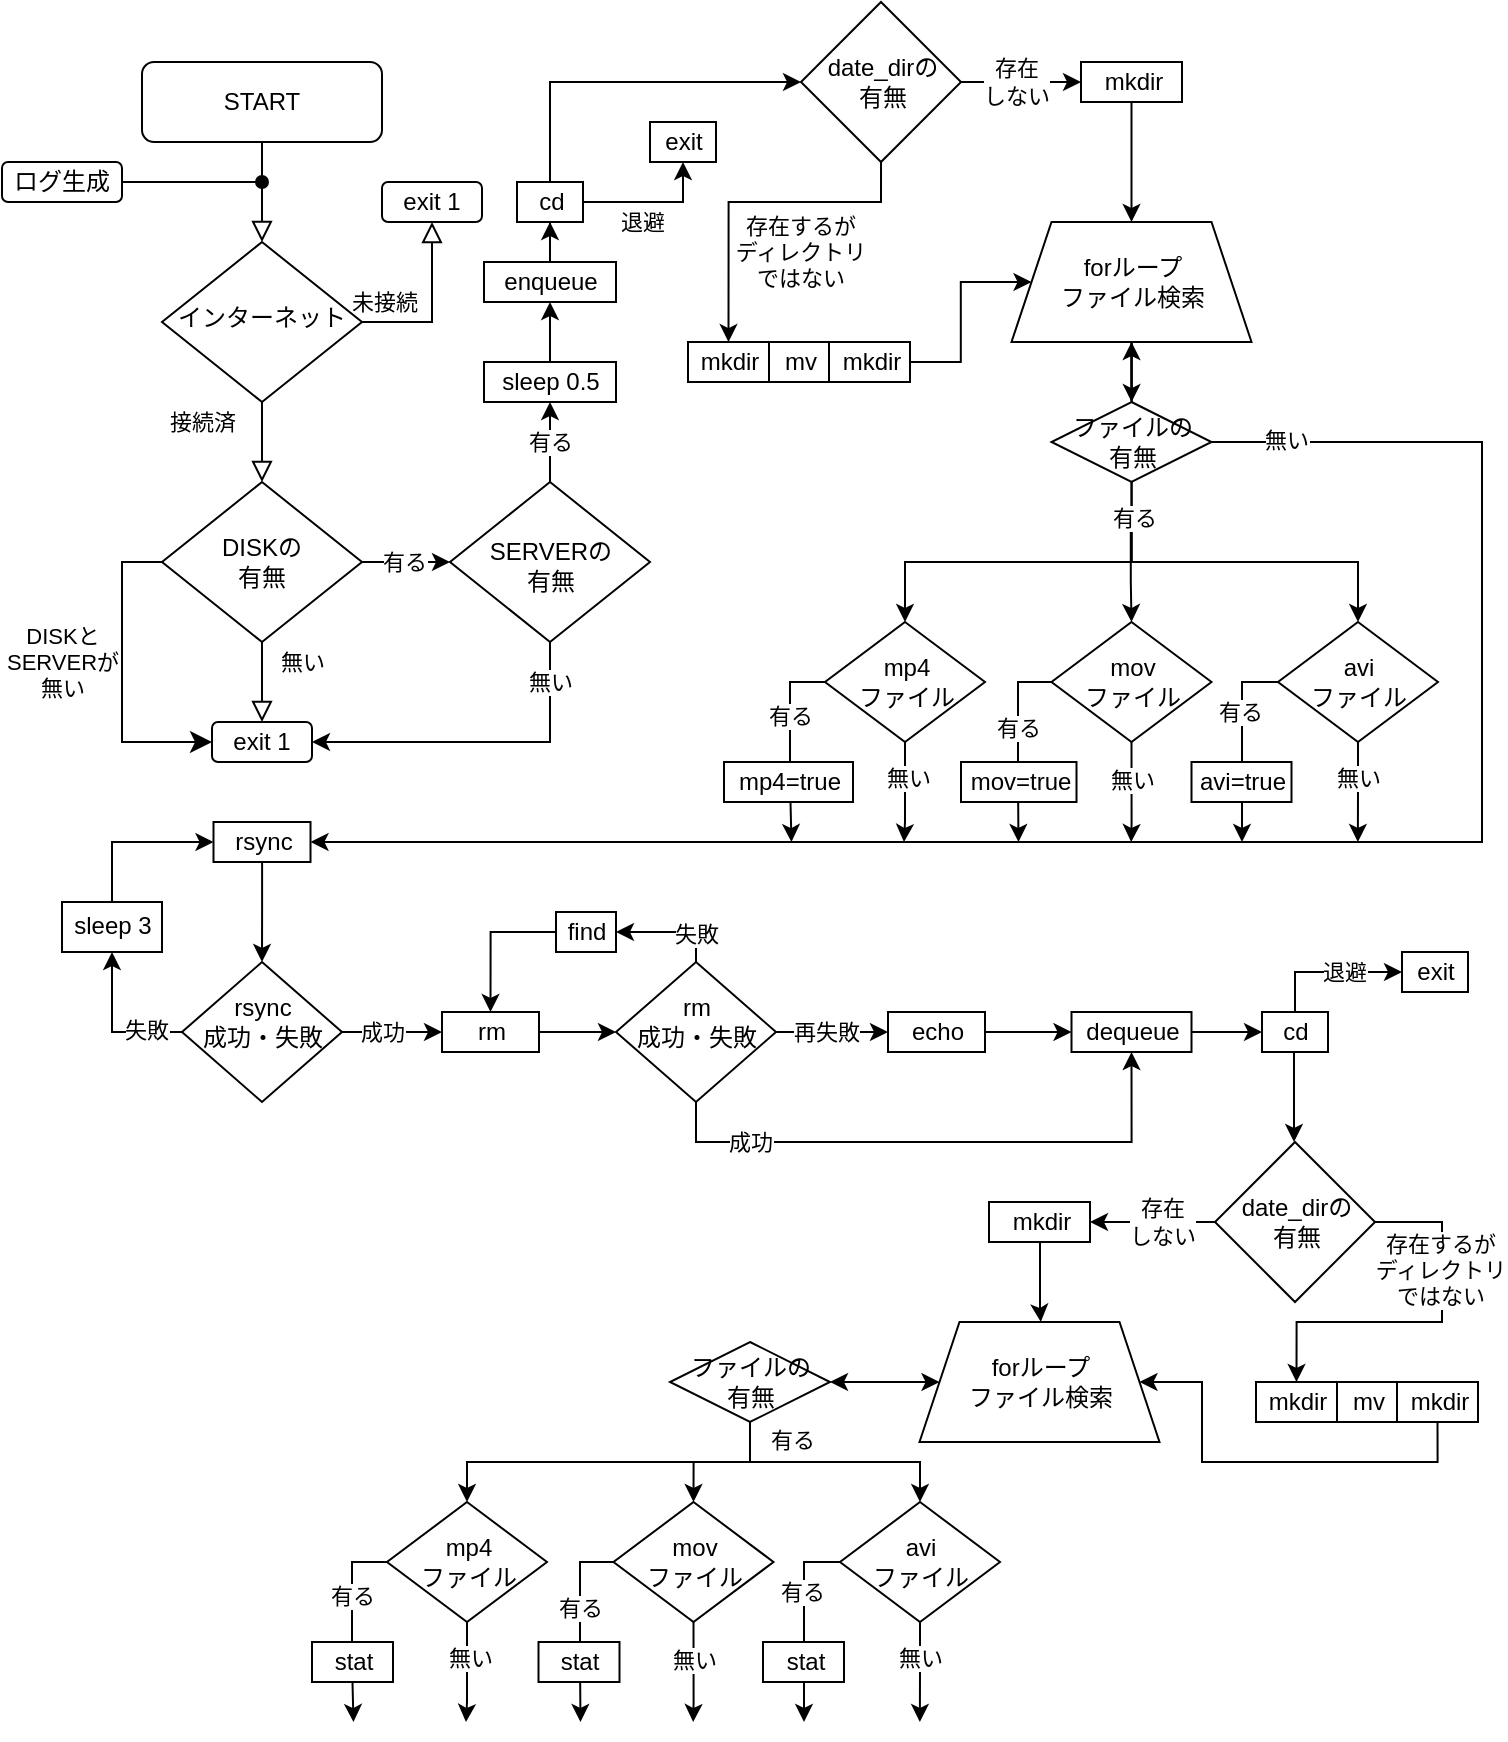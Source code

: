 <mxfile version="24.7.8">
  <diagram id="C5RBs43oDa-KdzZeNtuy" name="Page-1">
    <mxGraphModel dx="2267" dy="2491" grid="1" gridSize="10" guides="1" tooltips="1" connect="1" arrows="1" fold="1" page="1" pageScale="1" pageWidth="827" pageHeight="1169" math="0" shadow="0">
      <root>
        <mxCell id="WIyWlLk6GJQsqaUBKTNV-0" />
        <mxCell id="WIyWlLk6GJQsqaUBKTNV-1" parent="WIyWlLk6GJQsqaUBKTNV-0" />
        <mxCell id="WIyWlLk6GJQsqaUBKTNV-2" value="" style="rounded=0;html=1;jettySize=auto;orthogonalLoop=1;fontSize=11;endArrow=block;endFill=0;endSize=8;strokeWidth=1;shadow=0;labelBackgroundColor=none;edgeStyle=orthogonalEdgeStyle;" parent="WIyWlLk6GJQsqaUBKTNV-1" source="WIyWlLk6GJQsqaUBKTNV-3" target="WIyWlLk6GJQsqaUBKTNV-6" edge="1">
          <mxGeometry relative="1" as="geometry" />
        </mxCell>
        <mxCell id="WIyWlLk6GJQsqaUBKTNV-3" value="START" style="rounded=1;whiteSpace=wrap;html=1;fontSize=12;glass=0;strokeWidth=1;shadow=0;" parent="WIyWlLk6GJQsqaUBKTNV-1" vertex="1">
          <mxGeometry x="110" y="70" width="120" height="40" as="geometry" />
        </mxCell>
        <mxCell id="WIyWlLk6GJQsqaUBKTNV-4" value="接続済" style="rounded=0;html=1;jettySize=auto;orthogonalLoop=1;fontSize=11;endArrow=block;endFill=0;endSize=8;strokeWidth=1;shadow=0;labelBackgroundColor=none;edgeStyle=orthogonalEdgeStyle;" parent="WIyWlLk6GJQsqaUBKTNV-1" source="WIyWlLk6GJQsqaUBKTNV-6" target="WIyWlLk6GJQsqaUBKTNV-10" edge="1">
          <mxGeometry x="-0.5" y="-30" relative="1" as="geometry">
            <mxPoint as="offset" />
          </mxGeometry>
        </mxCell>
        <mxCell id="WIyWlLk6GJQsqaUBKTNV-5" value="未接続" style="edgeStyle=orthogonalEdgeStyle;rounded=0;html=1;jettySize=auto;orthogonalLoop=1;fontSize=11;endArrow=block;endFill=0;endSize=8;strokeWidth=1;shadow=0;labelBackgroundColor=none;exitX=1;exitY=0.5;exitDx=0;exitDy=0;entryX=0.5;entryY=1;entryDx=0;entryDy=0;" parent="WIyWlLk6GJQsqaUBKTNV-1" edge="1">
          <mxGeometry x="-0.755" y="10" relative="1" as="geometry">
            <mxPoint as="offset" />
            <mxPoint x="220" y="200.0" as="sourcePoint" />
            <mxPoint x="255" y="150" as="targetPoint" />
            <Array as="points">
              <mxPoint x="255" y="200" />
            </Array>
          </mxGeometry>
        </mxCell>
        <mxCell id="WIyWlLk6GJQsqaUBKTNV-6" value="インターネット" style="rhombus;whiteSpace=wrap;html=1;shadow=0;fontFamily=Helvetica;fontSize=12;align=center;strokeWidth=1;spacing=6;spacingTop=-4;" parent="WIyWlLk6GJQsqaUBKTNV-1" vertex="1">
          <mxGeometry x="120" y="160" width="100" height="80" as="geometry" />
        </mxCell>
        <mxCell id="WIyWlLk6GJQsqaUBKTNV-7" value="exit 1" style="rounded=1;whiteSpace=wrap;html=1;fontSize=12;glass=0;strokeWidth=1;shadow=0;" parent="WIyWlLk6GJQsqaUBKTNV-1" vertex="1">
          <mxGeometry x="230" y="130" width="50" height="20" as="geometry" />
        </mxCell>
        <mxCell id="WIyWlLk6GJQsqaUBKTNV-8" value="無い" style="rounded=0;html=1;jettySize=auto;orthogonalLoop=1;fontSize=11;endArrow=block;endFill=0;endSize=8;strokeWidth=1;shadow=0;labelBackgroundColor=none;edgeStyle=orthogonalEdgeStyle;" parent="WIyWlLk6GJQsqaUBKTNV-1" source="WIyWlLk6GJQsqaUBKTNV-10" target="WIyWlLk6GJQsqaUBKTNV-11" edge="1">
          <mxGeometry x="-0.5" y="20" relative="1" as="geometry">
            <mxPoint as="offset" />
          </mxGeometry>
        </mxCell>
        <mxCell id="yHdLgCbYJAdLB_9oFA_i-16" value="" style="edgeStyle=orthogonalEdgeStyle;rounded=0;orthogonalLoop=1;jettySize=auto;html=1;" edge="1" parent="WIyWlLk6GJQsqaUBKTNV-1" source="WIyWlLk6GJQsqaUBKTNV-10" target="yHdLgCbYJAdLB_9oFA_i-15">
          <mxGeometry relative="1" as="geometry" />
        </mxCell>
        <mxCell id="yHdLgCbYJAdLB_9oFA_i-30" value="有る" style="edgeLabel;html=1;align=center;verticalAlign=middle;resizable=0;points=[];" vertex="1" connectable="0" parent="yHdLgCbYJAdLB_9oFA_i-16">
          <mxGeometry x="-0.48" relative="1" as="geometry">
            <mxPoint x="9" as="offset" />
          </mxGeometry>
        </mxCell>
        <mxCell id="WIyWlLk6GJQsqaUBKTNV-10" value="DISKの&lt;div&gt;有無&lt;/div&gt;" style="rhombus;whiteSpace=wrap;html=1;shadow=0;fontFamily=Helvetica;fontSize=12;align=center;strokeWidth=1;spacing=6;spacingTop=0;" parent="WIyWlLk6GJQsqaUBKTNV-1" vertex="1">
          <mxGeometry x="120" y="280" width="100" height="80" as="geometry" />
        </mxCell>
        <mxCell id="WIyWlLk6GJQsqaUBKTNV-11" value="exit 1" style="rounded=1;whiteSpace=wrap;html=1;fontSize=12;glass=0;strokeWidth=1;shadow=0;" parent="WIyWlLk6GJQsqaUBKTNV-1" vertex="1">
          <mxGeometry x="145" y="400" width="50" height="20" as="geometry" />
        </mxCell>
        <mxCell id="yHdLgCbYJAdLB_9oFA_i-1" value="" style="edgeStyle=elbowEdgeStyle;elbow=vertical;endArrow=classic;html=1;curved=0;rounded=0;endSize=8;startSize=8;hachureGap=4;fontFamily=Architects Daughter;fontSource=https%3A%2F%2Ffonts.googleapis.com%2Fcss%3Ffamily%3DArchitects%2BDaughter;exitX=0;exitY=0.5;exitDx=0;exitDy=0;entryX=0;entryY=0.5;entryDx=0;entryDy=0;" edge="1" parent="WIyWlLk6GJQsqaUBKTNV-1" source="WIyWlLk6GJQsqaUBKTNV-10" target="WIyWlLk6GJQsqaUBKTNV-11">
          <mxGeometry width="50" height="50" relative="1" as="geometry">
            <mxPoint x="160" y="610" as="sourcePoint" />
            <mxPoint x="210" y="560" as="targetPoint" />
            <Array as="points">
              <mxPoint x="100" y="380" />
            </Array>
          </mxGeometry>
        </mxCell>
        <mxCell id="yHdLgCbYJAdLB_9oFA_i-3" value="DISKと&lt;div&gt;SERVERが&lt;/div&gt;&lt;div&gt;無い&lt;/div&gt;" style="edgeLabel;html=1;align=center;verticalAlign=middle;resizable=0;points=[];" vertex="1" connectable="0" parent="yHdLgCbYJAdLB_9oFA_i-1">
          <mxGeometry x="-0.664" y="1" relative="1" as="geometry">
            <mxPoint x="-31" y="44" as="offset" />
          </mxGeometry>
        </mxCell>
        <mxCell id="yHdLgCbYJAdLB_9oFA_i-12" value="" style="edgeStyle=orthogonalEdgeStyle;rounded=0;orthogonalLoop=1;jettySize=auto;html=1;endArrow=oval;endFill=1;" edge="1" parent="WIyWlLk6GJQsqaUBKTNV-1">
          <mxGeometry relative="1" as="geometry">
            <mxPoint x="100" y="130" as="sourcePoint" />
            <mxPoint x="170" y="130" as="targetPoint" />
          </mxGeometry>
        </mxCell>
        <mxCell id="yHdLgCbYJAdLB_9oFA_i-13" value="ログ生成" style="rounded=1;whiteSpace=wrap;html=1;fontSize=12;glass=0;strokeWidth=1;shadow=0;" vertex="1" parent="WIyWlLk6GJQsqaUBKTNV-1">
          <mxGeometry x="40" y="120" width="60" height="20" as="geometry" />
        </mxCell>
        <mxCell id="yHdLgCbYJAdLB_9oFA_i-20" value="" style="edgeStyle=orthogonalEdgeStyle;rounded=0;orthogonalLoop=1;jettySize=auto;html=1;" edge="1" parent="WIyWlLk6GJQsqaUBKTNV-1" source="yHdLgCbYJAdLB_9oFA_i-15" target="yHdLgCbYJAdLB_9oFA_i-19">
          <mxGeometry relative="1" as="geometry" />
        </mxCell>
        <mxCell id="yHdLgCbYJAdLB_9oFA_i-21" value="有る" style="edgeLabel;html=1;align=center;verticalAlign=middle;resizable=0;points=[];" vertex="1" connectable="0" parent="yHdLgCbYJAdLB_9oFA_i-20">
          <mxGeometry x="-0.221" relative="1" as="geometry">
            <mxPoint y="-5" as="offset" />
          </mxGeometry>
        </mxCell>
        <mxCell id="yHdLgCbYJAdLB_9oFA_i-23" value="無い" style="edgeStyle=orthogonalEdgeStyle;rounded=0;orthogonalLoop=1;jettySize=auto;html=1;entryX=1;entryY=0.5;entryDx=0;entryDy=0;" edge="1" parent="WIyWlLk6GJQsqaUBKTNV-1" source="yHdLgCbYJAdLB_9oFA_i-15" target="WIyWlLk6GJQsqaUBKTNV-11">
          <mxGeometry x="-0.763" relative="1" as="geometry">
            <Array as="points">
              <mxPoint x="314" y="410" />
            </Array>
            <mxPoint as="offset" />
          </mxGeometry>
        </mxCell>
        <mxCell id="yHdLgCbYJAdLB_9oFA_i-15" value="SERVERの&lt;div&gt;有無&lt;/div&gt;" style="rhombus;whiteSpace=wrap;html=1;shadow=0;fontFamily=Helvetica;fontSize=12;align=center;strokeWidth=1;spacing=6;spacingTop=3;verticalAlign=middle;horizontal=1;spacingLeft=1;" vertex="1" parent="WIyWlLk6GJQsqaUBKTNV-1">
          <mxGeometry x="264" y="280" width="100" height="80" as="geometry" />
        </mxCell>
        <mxCell id="yHdLgCbYJAdLB_9oFA_i-27" value="" style="edgeStyle=orthogonalEdgeStyle;rounded=0;orthogonalLoop=1;jettySize=auto;html=1;" edge="1" parent="WIyWlLk6GJQsqaUBKTNV-1" source="yHdLgCbYJAdLB_9oFA_i-19" target="yHdLgCbYJAdLB_9oFA_i-26">
          <mxGeometry relative="1" as="geometry" />
        </mxCell>
        <mxCell id="yHdLgCbYJAdLB_9oFA_i-19" value="sleep 0.5" style="whiteSpace=wrap;html=1;shadow=0;strokeWidth=1;spacing=6;spacingTop=-1;spacingLeft=1;verticalAlign=middle;" vertex="1" parent="WIyWlLk6GJQsqaUBKTNV-1">
          <mxGeometry x="281" y="220" width="66" height="20" as="geometry" />
        </mxCell>
        <mxCell id="yHdLgCbYJAdLB_9oFA_i-29" value="" style="edgeStyle=orthogonalEdgeStyle;rounded=0;orthogonalLoop=1;jettySize=auto;html=1;" edge="1" parent="WIyWlLk6GJQsqaUBKTNV-1" source="yHdLgCbYJAdLB_9oFA_i-26" target="yHdLgCbYJAdLB_9oFA_i-28">
          <mxGeometry relative="1" as="geometry" />
        </mxCell>
        <mxCell id="yHdLgCbYJAdLB_9oFA_i-26" value="enqueue" style="whiteSpace=wrap;html=1;shadow=0;strokeWidth=1;spacing=6;spacingTop=-1;spacingLeft=1;verticalAlign=middle;" vertex="1" parent="WIyWlLk6GJQsqaUBKTNV-1">
          <mxGeometry x="281" y="170" width="66" height="20" as="geometry" />
        </mxCell>
        <mxCell id="yHdLgCbYJAdLB_9oFA_i-32" value="" style="edgeStyle=orthogonalEdgeStyle;rounded=0;orthogonalLoop=1;jettySize=auto;html=1;exitX=0.5;exitY=0;exitDx=0;exitDy=0;entryX=0;entryY=0.5;entryDx=0;entryDy=0;" edge="1" parent="WIyWlLk6GJQsqaUBKTNV-1" source="yHdLgCbYJAdLB_9oFA_i-28" target="yHdLgCbYJAdLB_9oFA_i-34">
          <mxGeometry relative="1" as="geometry">
            <Array as="points">
              <mxPoint x="314" y="80" />
            </Array>
          </mxGeometry>
        </mxCell>
        <mxCell id="yHdLgCbYJAdLB_9oFA_i-33" value="退避" style="edgeLabel;html=1;align=center;verticalAlign=middle;resizable=0;points=[];" vertex="1" connectable="0" parent="yHdLgCbYJAdLB_9oFA_i-32">
          <mxGeometry x="-0.546" relative="1" as="geometry">
            <mxPoint x="46" y="60" as="offset" />
          </mxGeometry>
        </mxCell>
        <mxCell id="yHdLgCbYJAdLB_9oFA_i-28" value="cd" style="whiteSpace=wrap;html=1;shadow=0;strokeWidth=1;spacing=6;spacingTop=-1;spacingLeft=1;verticalAlign=middle;" vertex="1" parent="WIyWlLk6GJQsqaUBKTNV-1">
          <mxGeometry x="297.5" y="130" width="33" height="20" as="geometry" />
        </mxCell>
        <mxCell id="yHdLgCbYJAdLB_9oFA_i-31" value="exit" style="whiteSpace=wrap;html=1;shadow=0;strokeWidth=1;spacing=6;spacingTop=-1;spacingLeft=1;verticalAlign=middle;" vertex="1" parent="WIyWlLk6GJQsqaUBKTNV-1">
          <mxGeometry x="364" y="100" width="33" height="20" as="geometry" />
        </mxCell>
        <mxCell id="yHdLgCbYJAdLB_9oFA_i-37" value="" style="edgeStyle=orthogonalEdgeStyle;rounded=0;orthogonalLoop=1;jettySize=auto;html=1;" edge="1" parent="WIyWlLk6GJQsqaUBKTNV-1" source="yHdLgCbYJAdLB_9oFA_i-34" target="yHdLgCbYJAdLB_9oFA_i-36">
          <mxGeometry relative="1" as="geometry" />
        </mxCell>
        <mxCell id="yHdLgCbYJAdLB_9oFA_i-38" value="存在&lt;div&gt;しない&lt;/div&gt;" style="edgeLabel;html=1;align=center;verticalAlign=middle;resizable=0;points=[];" vertex="1" connectable="0" parent="yHdLgCbYJAdLB_9oFA_i-37">
          <mxGeometry x="-0.507" y="-1" relative="1" as="geometry">
            <mxPoint x="12" y="-1" as="offset" />
          </mxGeometry>
        </mxCell>
        <mxCell id="yHdLgCbYJAdLB_9oFA_i-40" value="" style="edgeStyle=orthogonalEdgeStyle;rounded=0;orthogonalLoop=1;jettySize=auto;html=1;entryX=0.5;entryY=0;entryDx=0;entryDy=0;" edge="1" parent="WIyWlLk6GJQsqaUBKTNV-1">
          <mxGeometry relative="1" as="geometry">
            <mxPoint x="479.517" y="120.003" as="sourcePoint" />
            <mxPoint x="403.25" y="210.02" as="targetPoint" />
            <Array as="points">
              <mxPoint x="480" y="140.02" />
              <mxPoint x="403" y="140.02" />
            </Array>
          </mxGeometry>
        </mxCell>
        <mxCell id="yHdLgCbYJAdLB_9oFA_i-43" value="存在するが&lt;div&gt;ディレクトリ&lt;/div&gt;&lt;div&gt;ではない&lt;/div&gt;" style="edgeLabel;html=1;align=center;verticalAlign=middle;resizable=0;points=[];" vertex="1" connectable="0" parent="yHdLgCbYJAdLB_9oFA_i-40">
          <mxGeometry x="-0.08" y="-1" relative="1" as="geometry">
            <mxPoint x="16" y="26" as="offset" />
          </mxGeometry>
        </mxCell>
        <mxCell id="yHdLgCbYJAdLB_9oFA_i-34" value="date_dirの&lt;div&gt;有無&lt;/div&gt;" style="rhombus;whiteSpace=wrap;html=1;shadow=0;strokeWidth=1;spacing=6;spacingTop=-1;spacingLeft=1;" vertex="1" parent="WIyWlLk6GJQsqaUBKTNV-1">
          <mxGeometry x="439.5" y="40" width="80" height="80" as="geometry" />
        </mxCell>
        <mxCell id="yHdLgCbYJAdLB_9oFA_i-45" value="" style="edgeStyle=orthogonalEdgeStyle;rounded=0;orthogonalLoop=1;jettySize=auto;html=1;" edge="1" parent="WIyWlLk6GJQsqaUBKTNV-1" source="yHdLgCbYJAdLB_9oFA_i-36" target="yHdLgCbYJAdLB_9oFA_i-44">
          <mxGeometry relative="1" as="geometry">
            <Array as="points">
              <mxPoint x="605" y="120" />
              <mxPoint x="605" y="120" />
            </Array>
          </mxGeometry>
        </mxCell>
        <mxCell id="yHdLgCbYJAdLB_9oFA_i-36" value="mkdir" style="whiteSpace=wrap;html=1;shadow=0;strokeWidth=1;spacing=6;spacingTop=-1;spacingLeft=1;" vertex="1" parent="WIyWlLk6GJQsqaUBKTNV-1">
          <mxGeometry x="579.5" y="70" width="50.5" height="20" as="geometry" />
        </mxCell>
        <mxCell id="yHdLgCbYJAdLB_9oFA_i-39" value="mkdir" style="whiteSpace=wrap;html=1;shadow=0;strokeWidth=1;spacing=6;spacingTop=-1;spacingLeft=1;" vertex="1" parent="WIyWlLk6GJQsqaUBKTNV-1">
          <mxGeometry x="383" y="210" width="40.5" height="20" as="geometry" />
        </mxCell>
        <mxCell id="yHdLgCbYJAdLB_9oFA_i-41" value="mv" style="whiteSpace=wrap;html=1;shadow=0;strokeWidth=1;spacing=6;spacingTop=-1;spacingLeft=1;align=center;" vertex="1" parent="WIyWlLk6GJQsqaUBKTNV-1">
          <mxGeometry x="423.5" y="210" width="30" height="20" as="geometry" />
        </mxCell>
        <mxCell id="yHdLgCbYJAdLB_9oFA_i-46" value="" style="edgeStyle=orthogonalEdgeStyle;rounded=0;orthogonalLoop=1;jettySize=auto;html=1;" edge="1" parent="WIyWlLk6GJQsqaUBKTNV-1" source="yHdLgCbYJAdLB_9oFA_i-42" target="yHdLgCbYJAdLB_9oFA_i-44">
          <mxGeometry relative="1" as="geometry" />
        </mxCell>
        <mxCell id="yHdLgCbYJAdLB_9oFA_i-42" value="mkdir" style="whiteSpace=wrap;html=1;shadow=0;strokeWidth=1;spacing=6;spacingTop=-1;spacingLeft=1;" vertex="1" parent="WIyWlLk6GJQsqaUBKTNV-1">
          <mxGeometry x="453.5" y="210" width="40.5" height="20" as="geometry" />
        </mxCell>
        <mxCell id="yHdLgCbYJAdLB_9oFA_i-54" value="" style="edgeStyle=orthogonalEdgeStyle;rounded=0;orthogonalLoop=1;jettySize=auto;html=1;entryX=0.5;entryY=0;entryDx=0;entryDy=0;" edge="1" parent="WIyWlLk6GJQsqaUBKTNV-1" source="yHdLgCbYJAdLB_9oFA_i-44" target="yHdLgCbYJAdLB_9oFA_i-56">
          <mxGeometry relative="1" as="geometry">
            <mxPoint x="629.12" y="285.04" as="targetPoint" />
            <Array as="points">
              <mxPoint x="605" y="320" />
              <mxPoint x="718" y="320" />
            </Array>
          </mxGeometry>
        </mxCell>
        <mxCell id="yHdLgCbYJAdLB_9oFA_i-81" value="&lt;div&gt;&lt;br&gt;&lt;/div&gt;" style="edgeLabel;html=1;align=center;verticalAlign=middle;resizable=0;points=[];" vertex="1" connectable="0" parent="yHdLgCbYJAdLB_9oFA_i-54">
          <mxGeometry x="-0.734" y="1" relative="1" as="geometry">
            <mxPoint x="2" y="-14" as="offset" />
          </mxGeometry>
        </mxCell>
        <mxCell id="yHdLgCbYJAdLB_9oFA_i-71" value="" style="edgeStyle=orthogonalEdgeStyle;rounded=0;orthogonalLoop=1;jettySize=auto;html=1;exitX=1;exitY=0.5;exitDx=0;exitDy=0;entryX=1;entryY=0.5;entryDx=0;entryDy=0;" edge="1" parent="WIyWlLk6GJQsqaUBKTNV-1" source="yHdLgCbYJAdLB_9oFA_i-90" target="yHdLgCbYJAdLB_9oFA_i-70">
          <mxGeometry relative="1" as="geometry">
            <Array as="points">
              <mxPoint x="780" y="260" />
              <mxPoint x="780" y="460" />
            </Array>
          </mxGeometry>
        </mxCell>
        <mxCell id="yHdLgCbYJAdLB_9oFA_i-93" value="無い" style="edgeLabel;html=1;align=center;verticalAlign=middle;resizable=0;points=[];" vertex="1" connectable="0" parent="yHdLgCbYJAdLB_9oFA_i-71">
          <mxGeometry x="-0.92" y="1" relative="1" as="geometry">
            <mxPoint as="offset" />
          </mxGeometry>
        </mxCell>
        <mxCell id="yHdLgCbYJAdLB_9oFA_i-44" value="forループ&lt;div&gt;ファイル検索&lt;/div&gt;" style="shape=trapezoid;perimeter=trapezoidPerimeter;whiteSpace=wrap;html=1;fixedSize=1;shadow=0;strokeWidth=1;spacing=6;spacingTop=-1;spacingLeft=1;" vertex="1" parent="WIyWlLk6GJQsqaUBKTNV-1">
          <mxGeometry x="544.75" y="150" width="120" height="60" as="geometry" />
        </mxCell>
        <mxCell id="yHdLgCbYJAdLB_9oFA_i-47" value="mp4&lt;div&gt;ファイル&lt;/div&gt;" style="rhombus;whiteSpace=wrap;html=1;shadow=0;strokeWidth=1;spacing=6;spacingTop=-1;spacingLeft=1;" vertex="1" parent="WIyWlLk6GJQsqaUBKTNV-1">
          <mxGeometry x="451.5" y="350" width="80" height="60" as="geometry" />
        </mxCell>
        <mxCell id="yHdLgCbYJAdLB_9oFA_i-49" value="mov&lt;div&gt;ファイル&lt;/div&gt;" style="rhombus;whiteSpace=wrap;html=1;shadow=0;strokeWidth=1;spacing=6;spacingTop=-1;spacingLeft=1;" vertex="1" parent="WIyWlLk6GJQsqaUBKTNV-1">
          <mxGeometry x="564.75" y="350" width="80" height="60" as="geometry" />
        </mxCell>
        <mxCell id="yHdLgCbYJAdLB_9oFA_i-56" value="avi&lt;div&gt;ファイル&lt;/div&gt;" style="rhombus;whiteSpace=wrap;html=1;shadow=0;strokeWidth=1;spacing=6;spacingTop=-1;spacingLeft=1;" vertex="1" parent="WIyWlLk6GJQsqaUBKTNV-1">
          <mxGeometry x="678" y="350" width="80" height="60" as="geometry" />
        </mxCell>
        <mxCell id="yHdLgCbYJAdLB_9oFA_i-77" value="" style="edgeStyle=orthogonalEdgeStyle;rounded=0;orthogonalLoop=1;jettySize=auto;html=1;" edge="1" parent="WIyWlLk6GJQsqaUBKTNV-1" source="yHdLgCbYJAdLB_9oFA_i-70" target="yHdLgCbYJAdLB_9oFA_i-76">
          <mxGeometry relative="1" as="geometry" />
        </mxCell>
        <mxCell id="yHdLgCbYJAdLB_9oFA_i-70" value="rsync" style="whiteSpace=wrap;html=1;shadow=0;strokeWidth=1;spacing=6;spacingTop=-1;spacingLeft=1;" vertex="1" parent="WIyWlLk6GJQsqaUBKTNV-1">
          <mxGeometry x="145.75" y="450" width="48.5" height="20" as="geometry" />
        </mxCell>
        <mxCell id="yHdLgCbYJAdLB_9oFA_i-79" value="" style="edgeStyle=orthogonalEdgeStyle;rounded=0;orthogonalLoop=1;jettySize=auto;html=1;" edge="1" parent="WIyWlLk6GJQsqaUBKTNV-1" source="yHdLgCbYJAdLB_9oFA_i-76" target="yHdLgCbYJAdLB_9oFA_i-78">
          <mxGeometry relative="1" as="geometry" />
        </mxCell>
        <mxCell id="yHdLgCbYJAdLB_9oFA_i-116" value="失敗" style="edgeLabel;html=1;align=center;verticalAlign=middle;resizable=0;points=[];" vertex="1" connectable="0" parent="yHdLgCbYJAdLB_9oFA_i-79">
          <mxGeometry x="-0.506" y="-1" relative="1" as="geometry">
            <mxPoint as="offset" />
          </mxGeometry>
        </mxCell>
        <mxCell id="yHdLgCbYJAdLB_9oFA_i-76" value="rsync&lt;div&gt;成功・失敗&lt;/div&gt;" style="rhombus;whiteSpace=wrap;html=1;shadow=0;strokeWidth=1;spacing=6;spacingTop=-10;spacingLeft=1;" vertex="1" parent="WIyWlLk6GJQsqaUBKTNV-1">
          <mxGeometry x="130" y="520" width="80" height="70" as="geometry" />
        </mxCell>
        <mxCell id="yHdLgCbYJAdLB_9oFA_i-78" value="sleep 3" style="whiteSpace=wrap;html=1;shadow=0;strokeWidth=1;spacing=6;spacingTop=-1;spacingLeft=1;" vertex="1" parent="WIyWlLk6GJQsqaUBKTNV-1">
          <mxGeometry x="70" y="490" width="50" height="25" as="geometry" />
        </mxCell>
        <mxCell id="yHdLgCbYJAdLB_9oFA_i-80" value="" style="edgeStyle=orthogonalEdgeStyle;rounded=0;orthogonalLoop=1;jettySize=auto;html=1;entryX=0;entryY=0.5;entryDx=0;entryDy=0;" edge="1" parent="WIyWlLk6GJQsqaUBKTNV-1" target="yHdLgCbYJAdLB_9oFA_i-70">
          <mxGeometry relative="1" as="geometry">
            <mxPoint x="95" y="490" as="sourcePoint" />
            <mxPoint x="105" y="525" as="targetPoint" />
            <Array as="points">
              <mxPoint x="95" y="460" />
            </Array>
          </mxGeometry>
        </mxCell>
        <mxCell id="yHdLgCbYJAdLB_9oFA_i-84" value="" style="edgeStyle=orthogonalEdgeStyle;rounded=0;orthogonalLoop=1;jettySize=auto;html=1;entryX=0.5;entryY=0;entryDx=0;entryDy=0;exitX=0.5;exitY=1;exitDx=0;exitDy=0;" edge="1" parent="WIyWlLk6GJQsqaUBKTNV-1" source="yHdLgCbYJAdLB_9oFA_i-44" target="yHdLgCbYJAdLB_9oFA_i-47">
          <mxGeometry relative="1" as="geometry">
            <mxPoint x="615" y="220" as="sourcePoint" />
            <mxPoint x="728" y="290" as="targetPoint" />
            <Array as="points">
              <mxPoint x="605" y="320" />
              <mxPoint x="492" y="320" />
            </Array>
          </mxGeometry>
        </mxCell>
        <mxCell id="yHdLgCbYJAdLB_9oFA_i-91" value="" style="edgeStyle=orthogonalEdgeStyle;rounded=0;orthogonalLoop=1;jettySize=auto;html=1;exitX=0.5;exitY=1;exitDx=0;exitDy=0;startArrow=classic;startFill=1;" edge="1" parent="WIyWlLk6GJQsqaUBKTNV-1" source="yHdLgCbYJAdLB_9oFA_i-44" target="yHdLgCbYJAdLB_9oFA_i-90">
          <mxGeometry relative="1" as="geometry">
            <mxPoint x="605" y="210" as="sourcePoint" />
            <mxPoint x="604.39" y="330" as="targetPoint" />
          </mxGeometry>
        </mxCell>
        <mxCell id="yHdLgCbYJAdLB_9oFA_i-90" value="ファイルの&lt;div&gt;有無&lt;/div&gt;" style="rhombus;whiteSpace=wrap;html=1;shadow=0;strokeWidth=1;spacing=6;spacingTop=-1;spacingLeft=1;" vertex="1" parent="WIyWlLk6GJQsqaUBKTNV-1">
          <mxGeometry x="564.75" y="240" width="80" height="40" as="geometry" />
        </mxCell>
        <mxCell id="yHdLgCbYJAdLB_9oFA_i-92" value="" style="edgeStyle=orthogonalEdgeStyle;rounded=0;orthogonalLoop=1;jettySize=auto;html=1;entryX=0.5;entryY=0;entryDx=0;entryDy=0;" edge="1" parent="WIyWlLk6GJQsqaUBKTNV-1" target="yHdLgCbYJAdLB_9oFA_i-49">
          <mxGeometry relative="1" as="geometry">
            <mxPoint x="604.39" y="300" as="sourcePoint" />
            <mxPoint x="604.39" y="360" as="targetPoint" />
            <Array as="points">
              <mxPoint x="604" y="330" />
              <mxPoint x="605" y="330" />
            </Array>
          </mxGeometry>
        </mxCell>
        <mxCell id="yHdLgCbYJAdLB_9oFA_i-94" value="有る" style="edgeLabel;html=1;align=center;verticalAlign=middle;resizable=0;points=[];" vertex="1" connectable="0" parent="yHdLgCbYJAdLB_9oFA_i-92">
          <mxGeometry x="-0.7" y="1" relative="1" as="geometry">
            <mxPoint y="-10" as="offset" />
          </mxGeometry>
        </mxCell>
        <mxCell id="yHdLgCbYJAdLB_9oFA_i-95" value="" style="edgeStyle=orthogonalEdgeStyle;rounded=0;orthogonalLoop=1;jettySize=auto;html=1;exitX=0.5;exitY=1;exitDx=0;exitDy=0;" edge="1" parent="WIyWlLk6GJQsqaUBKTNV-1" source="yHdLgCbYJAdLB_9oFA_i-47">
          <mxGeometry relative="1" as="geometry">
            <mxPoint x="491" y="420" as="sourcePoint" />
            <mxPoint x="491" y="460" as="targetPoint" />
            <Array as="points">
              <mxPoint x="491" y="450" />
              <mxPoint x="491" y="450" />
            </Array>
          </mxGeometry>
        </mxCell>
        <mxCell id="yHdLgCbYJAdLB_9oFA_i-107" value="無い" style="edgeLabel;html=1;align=center;verticalAlign=middle;resizable=0;points=[];" vertex="1" connectable="0" parent="yHdLgCbYJAdLB_9oFA_i-95">
          <mxGeometry x="-0.295" y="1" relative="1" as="geometry">
            <mxPoint as="offset" />
          </mxGeometry>
        </mxCell>
        <mxCell id="yHdLgCbYJAdLB_9oFA_i-97" value="" style="edgeStyle=orthogonalEdgeStyle;rounded=0;orthogonalLoop=1;jettySize=auto;html=1;exitX=0.5;exitY=1;exitDx=0;exitDy=0;" edge="1" parent="WIyWlLk6GJQsqaUBKTNV-1" source="yHdLgCbYJAdLB_9oFA_i-49">
          <mxGeometry relative="1" as="geometry">
            <mxPoint x="604.91" y="420" as="sourcePoint" />
            <mxPoint x="604.59" y="460" as="targetPoint" />
            <Array as="points">
              <mxPoint x="605" y="450" />
            </Array>
          </mxGeometry>
        </mxCell>
        <mxCell id="yHdLgCbYJAdLB_9oFA_i-104" value="無い" style="edgeLabel;html=1;align=center;verticalAlign=middle;resizable=0;points=[];" vertex="1" connectable="0" parent="yHdLgCbYJAdLB_9oFA_i-97">
          <mxGeometry x="-0.234" relative="1" as="geometry">
            <mxPoint as="offset" />
          </mxGeometry>
        </mxCell>
        <mxCell id="yHdLgCbYJAdLB_9oFA_i-98" value="" style="edgeStyle=orthogonalEdgeStyle;rounded=0;orthogonalLoop=1;jettySize=auto;html=1;exitX=0.5;exitY=1;exitDx=0;exitDy=0;" edge="1" parent="WIyWlLk6GJQsqaUBKTNV-1" source="yHdLgCbYJAdLB_9oFA_i-56">
          <mxGeometry relative="1" as="geometry">
            <mxPoint x="720" y="420" as="sourcePoint" />
            <mxPoint x="717.93" y="460" as="targetPoint" />
            <Array as="points" />
          </mxGeometry>
        </mxCell>
        <mxCell id="yHdLgCbYJAdLB_9oFA_i-103" value="無い" style="edgeLabel;html=1;align=center;verticalAlign=middle;resizable=0;points=[];" vertex="1" connectable="0" parent="yHdLgCbYJAdLB_9oFA_i-98">
          <mxGeometry x="-0.315" relative="1" as="geometry">
            <mxPoint as="offset" />
          </mxGeometry>
        </mxCell>
        <mxCell id="yHdLgCbYJAdLB_9oFA_i-99" value="" style="edgeStyle=orthogonalEdgeStyle;rounded=0;orthogonalLoop=1;jettySize=auto;html=1;entryX=0.5;entryY=0;entryDx=0;entryDy=0;exitX=0;exitY=0.5;exitDx=0;exitDy=0;" edge="1" parent="WIyWlLk6GJQsqaUBKTNV-1" source="yHdLgCbYJAdLB_9oFA_i-49">
          <mxGeometry relative="1" as="geometry">
            <mxPoint x="661.25" y="320" as="sourcePoint" />
            <mxPoint x="548.25" y="460" as="targetPoint" />
            <Array as="points">
              <mxPoint x="548" y="380" />
              <mxPoint x="548" y="430" />
              <mxPoint x="548" y="430" />
            </Array>
          </mxGeometry>
        </mxCell>
        <mxCell id="yHdLgCbYJAdLB_9oFA_i-105" value="有る" style="edgeLabel;html=1;align=center;verticalAlign=middle;resizable=0;points=[];" vertex="1" connectable="0" parent="yHdLgCbYJAdLB_9oFA_i-99">
          <mxGeometry x="-0.189" relative="1" as="geometry">
            <mxPoint as="offset" />
          </mxGeometry>
        </mxCell>
        <mxCell id="yHdLgCbYJAdLB_9oFA_i-100" value="" style="edgeStyle=orthogonalEdgeStyle;rounded=0;orthogonalLoop=1;jettySize=auto;html=1;exitX=0;exitY=0.5;exitDx=0;exitDy=0;" edge="1" parent="WIyWlLk6GJQsqaUBKTNV-1" source="yHdLgCbYJAdLB_9oFA_i-56">
          <mxGeometry relative="1" as="geometry">
            <mxPoint x="575" y="390" as="sourcePoint" />
            <mxPoint x="660" y="460" as="targetPoint" />
            <Array as="points">
              <mxPoint x="660" y="380" />
            </Array>
          </mxGeometry>
        </mxCell>
        <mxCell id="yHdLgCbYJAdLB_9oFA_i-102" value="有る" style="edgeLabel;html=1;align=center;verticalAlign=middle;resizable=0;points=[];" vertex="1" connectable="0" parent="yHdLgCbYJAdLB_9oFA_i-100">
          <mxGeometry x="-0.334" y="-1" relative="1" as="geometry">
            <mxPoint as="offset" />
          </mxGeometry>
        </mxCell>
        <mxCell id="yHdLgCbYJAdLB_9oFA_i-101" value="" style="edgeStyle=orthogonalEdgeStyle;rounded=0;orthogonalLoop=1;jettySize=auto;html=1;entryX=0.5;entryY=0;entryDx=0;entryDy=0;exitX=0;exitY=0.5;exitDx=0;exitDy=0;" edge="1" parent="WIyWlLk6GJQsqaUBKTNV-1" source="yHdLgCbYJAdLB_9oFA_i-47">
          <mxGeometry relative="1" as="geometry">
            <mxPoint x="451.49" y="380.01" as="sourcePoint" />
            <mxPoint x="434.74" y="460.01" as="targetPoint" />
            <Array as="points">
              <mxPoint x="434" y="380" />
              <mxPoint x="434" y="430" />
            </Array>
          </mxGeometry>
        </mxCell>
        <mxCell id="yHdLgCbYJAdLB_9oFA_i-106" value="有る" style="edgeLabel;html=1;align=center;verticalAlign=middle;resizable=0;points=[];" vertex="1" connectable="0" parent="yHdLgCbYJAdLB_9oFA_i-101">
          <mxGeometry x="-0.301" relative="1" as="geometry">
            <mxPoint as="offset" />
          </mxGeometry>
        </mxCell>
        <mxCell id="yHdLgCbYJAdLB_9oFA_i-108" value="mov=true" style="whiteSpace=wrap;html=1;shadow=0;strokeWidth=1;spacing=6;spacingTop=-1;spacingLeft=1;" vertex="1" parent="WIyWlLk6GJQsqaUBKTNV-1">
          <mxGeometry x="519.5" y="420" width="57.75" height="20" as="geometry" />
        </mxCell>
        <mxCell id="yHdLgCbYJAdLB_9oFA_i-111" value="avi=true" style="whiteSpace=wrap;html=1;shadow=0;strokeWidth=1;spacing=6;spacingTop=-1;spacingLeft=1;" vertex="1" parent="WIyWlLk6GJQsqaUBKTNV-1">
          <mxGeometry x="634.75" y="420" width="50" height="20" as="geometry" />
        </mxCell>
        <mxCell id="yHdLgCbYJAdLB_9oFA_i-112" value="mp4=true" style="whiteSpace=wrap;html=1;shadow=0;strokeWidth=1;spacing=6;spacingTop=-1;spacingLeft=1;" vertex="1" parent="WIyWlLk6GJQsqaUBKTNV-1">
          <mxGeometry x="401" y="420" width="64.5" height="20" as="geometry" />
        </mxCell>
        <mxCell id="yHdLgCbYJAdLB_9oFA_i-115" value="" style="edgeStyle=orthogonalEdgeStyle;rounded=0;orthogonalLoop=1;jettySize=auto;html=1;entryX=0.5;entryY=1;entryDx=0;entryDy=0;exitX=1;exitY=0.5;exitDx=0;exitDy=0;" edge="1" parent="WIyWlLk6GJQsqaUBKTNV-1" source="yHdLgCbYJAdLB_9oFA_i-28" target="yHdLgCbYJAdLB_9oFA_i-31">
          <mxGeometry relative="1" as="geometry">
            <mxPoint x="324" y="180" as="sourcePoint" />
            <mxPoint x="324" y="160" as="targetPoint" />
          </mxGeometry>
        </mxCell>
        <mxCell id="yHdLgCbYJAdLB_9oFA_i-117" value="" style="edgeStyle=orthogonalEdgeStyle;rounded=0;orthogonalLoop=1;jettySize=auto;html=1;exitX=1;exitY=0.5;exitDx=0;exitDy=0;entryX=0;entryY=0.5;entryDx=0;entryDy=0;" edge="1" parent="WIyWlLk6GJQsqaUBKTNV-1" source="yHdLgCbYJAdLB_9oFA_i-76" target="yHdLgCbYJAdLB_9oFA_i-119">
          <mxGeometry relative="1" as="geometry">
            <mxPoint x="254.93" y="530" as="sourcePoint" />
            <mxPoint x="260" y="555" as="targetPoint" />
          </mxGeometry>
        </mxCell>
        <mxCell id="yHdLgCbYJAdLB_9oFA_i-118" value="成功" style="edgeLabel;html=1;align=center;verticalAlign=middle;resizable=0;points=[];" vertex="1" connectable="0" parent="yHdLgCbYJAdLB_9oFA_i-117">
          <mxGeometry x="-0.207" relative="1" as="geometry">
            <mxPoint as="offset" />
          </mxGeometry>
        </mxCell>
        <mxCell id="yHdLgCbYJAdLB_9oFA_i-122" value="" style="edgeStyle=orthogonalEdgeStyle;rounded=0;orthogonalLoop=1;jettySize=auto;html=1;" edge="1" parent="WIyWlLk6GJQsqaUBKTNV-1" source="yHdLgCbYJAdLB_9oFA_i-119" target="yHdLgCbYJAdLB_9oFA_i-121">
          <mxGeometry relative="1" as="geometry" />
        </mxCell>
        <mxCell id="yHdLgCbYJAdLB_9oFA_i-119" value="rm" style="whiteSpace=wrap;html=1;shadow=0;strokeWidth=1;spacing=6;spacingTop=-1;spacingLeft=1;" vertex="1" parent="WIyWlLk6GJQsqaUBKTNV-1">
          <mxGeometry x="260" y="545" width="48.5" height="20" as="geometry" />
        </mxCell>
        <mxCell id="yHdLgCbYJAdLB_9oFA_i-134" value="" style="edgeStyle=orthogonalEdgeStyle;rounded=0;orthogonalLoop=1;jettySize=auto;html=1;entryX=0;entryY=0.5;entryDx=0;entryDy=0;" edge="1" parent="WIyWlLk6GJQsqaUBKTNV-1" source="yHdLgCbYJAdLB_9oFA_i-121" target="yHdLgCbYJAdLB_9oFA_i-135">
          <mxGeometry relative="1" as="geometry">
            <mxPoint x="487" y="537.5" as="targetPoint" />
          </mxGeometry>
        </mxCell>
        <mxCell id="yHdLgCbYJAdLB_9oFA_i-136" value="再失敗" style="edgeLabel;html=1;align=center;verticalAlign=middle;resizable=0;points=[];" vertex="1" connectable="0" parent="yHdLgCbYJAdLB_9oFA_i-134">
          <mxGeometry x="-0.321" y="1" relative="1" as="geometry">
            <mxPoint x="6" y="1" as="offset" />
          </mxGeometry>
        </mxCell>
        <mxCell id="yHdLgCbYJAdLB_9oFA_i-121" value="rm&lt;div&gt;成功・失敗&lt;/div&gt;" style="rhombus;whiteSpace=wrap;html=1;shadow=0;strokeWidth=1;spacing=6;spacingTop=-10;spacingLeft=1;" vertex="1" parent="WIyWlLk6GJQsqaUBKTNV-1">
          <mxGeometry x="347" y="520" width="80" height="70" as="geometry" />
        </mxCell>
        <mxCell id="yHdLgCbYJAdLB_9oFA_i-126" value="find" style="whiteSpace=wrap;html=1;shadow=0;strokeWidth=1;spacing=6;spacingTop=-1;spacingLeft=1;" vertex="1" parent="WIyWlLk6GJQsqaUBKTNV-1">
          <mxGeometry x="317" y="495" width="30" height="20" as="geometry" />
        </mxCell>
        <mxCell id="yHdLgCbYJAdLB_9oFA_i-128" value="" style="edgeStyle=orthogonalEdgeStyle;rounded=0;orthogonalLoop=1;jettySize=auto;html=1;entryX=1;entryY=0.5;entryDx=0;entryDy=0;exitX=0.5;exitY=0;exitDx=0;exitDy=0;" edge="1" parent="WIyWlLk6GJQsqaUBKTNV-1" source="yHdLgCbYJAdLB_9oFA_i-121" target="yHdLgCbYJAdLB_9oFA_i-126">
          <mxGeometry relative="1" as="geometry">
            <mxPoint x="316.5" y="584" as="sourcePoint" />
            <mxPoint x="346.5" y="499" as="targetPoint" />
            <Array as="points">
              <mxPoint x="387" y="505" />
            </Array>
          </mxGeometry>
        </mxCell>
        <mxCell id="yHdLgCbYJAdLB_9oFA_i-132" value="失敗" style="edgeLabel;html=1;align=center;verticalAlign=middle;resizable=0;points=[];" vertex="1" connectable="0" parent="yHdLgCbYJAdLB_9oFA_i-128">
          <mxGeometry x="-0.612" relative="1" as="geometry">
            <mxPoint y="-4" as="offset" />
          </mxGeometry>
        </mxCell>
        <mxCell id="yHdLgCbYJAdLB_9oFA_i-129" value="" style="edgeStyle=orthogonalEdgeStyle;rounded=0;orthogonalLoop=1;jettySize=auto;html=1;entryX=0.5;entryY=0;entryDx=0;entryDy=0;exitX=0;exitY=0.5;exitDx=0;exitDy=0;" edge="1" parent="WIyWlLk6GJQsqaUBKTNV-1" source="yHdLgCbYJAdLB_9oFA_i-126" target="yHdLgCbYJAdLB_9oFA_i-119">
          <mxGeometry relative="1" as="geometry">
            <mxPoint x="308.5" y="530" as="sourcePoint" />
            <mxPoint x="268.5" y="515" as="targetPoint" />
            <Array as="points">
              <mxPoint x="284" y="505" />
            </Array>
          </mxGeometry>
        </mxCell>
        <mxCell id="yHdLgCbYJAdLB_9oFA_i-135" value="echo" style="whiteSpace=wrap;html=1;shadow=0;strokeWidth=1;spacing=6;spacingTop=-1;spacingLeft=1;" vertex="1" parent="WIyWlLk6GJQsqaUBKTNV-1">
          <mxGeometry x="483" y="545" width="48.5" height="20" as="geometry" />
        </mxCell>
        <mxCell id="yHdLgCbYJAdLB_9oFA_i-139" value="dequeue" style="whiteSpace=wrap;html=1;shadow=0;strokeWidth=1;spacing=6;spacingTop=-1;spacingLeft=1;" vertex="1" parent="WIyWlLk6GJQsqaUBKTNV-1">
          <mxGeometry x="574.75" y="545" width="60" height="20" as="geometry" />
        </mxCell>
        <mxCell id="yHdLgCbYJAdLB_9oFA_i-140" value="" style="edgeStyle=orthogonalEdgeStyle;rounded=0;orthogonalLoop=1;jettySize=auto;html=1;entryX=0.5;entryY=1;entryDx=0;entryDy=0;exitX=0.5;exitY=1;exitDx=0;exitDy=0;" edge="1" parent="WIyWlLk6GJQsqaUBKTNV-1" source="yHdLgCbYJAdLB_9oFA_i-121" target="yHdLgCbYJAdLB_9oFA_i-139">
          <mxGeometry relative="1" as="geometry">
            <mxPoint x="487.5" y="585" as="sourcePoint" />
            <mxPoint x="454.5" y="625" as="targetPoint" />
            <Array as="points">
              <mxPoint x="387" y="610" />
              <mxPoint x="605" y="610" />
            </Array>
          </mxGeometry>
        </mxCell>
        <mxCell id="yHdLgCbYJAdLB_9oFA_i-142" value="成功" style="edgeLabel;html=1;align=center;verticalAlign=middle;resizable=0;points=[];" vertex="1" connectable="0" parent="yHdLgCbYJAdLB_9oFA_i-140">
          <mxGeometry x="-0.507" relative="1" as="geometry">
            <mxPoint x="-23" as="offset" />
          </mxGeometry>
        </mxCell>
        <mxCell id="yHdLgCbYJAdLB_9oFA_i-141" value="" style="edgeStyle=orthogonalEdgeStyle;rounded=0;orthogonalLoop=1;jettySize=auto;html=1;entryX=0;entryY=0.5;entryDx=0;entryDy=0;exitX=1;exitY=0.5;exitDx=0;exitDy=0;" edge="1" parent="WIyWlLk6GJQsqaUBKTNV-1" source="yHdLgCbYJAdLB_9oFA_i-135" target="yHdLgCbYJAdLB_9oFA_i-139">
          <mxGeometry relative="1" as="geometry">
            <mxPoint x="319" y="565" as="sourcePoint" />
            <mxPoint x="357" y="565" as="targetPoint" />
          </mxGeometry>
        </mxCell>
        <mxCell id="yHdLgCbYJAdLB_9oFA_i-144" value="cd" style="whiteSpace=wrap;html=1;shadow=0;strokeWidth=1;spacing=6;spacingTop=-1;spacingLeft=1;verticalAlign=middle;" vertex="1" parent="WIyWlLk6GJQsqaUBKTNV-1">
          <mxGeometry x="670" y="545" width="33" height="20" as="geometry" />
        </mxCell>
        <mxCell id="yHdLgCbYJAdLB_9oFA_i-145" value="exit" style="whiteSpace=wrap;html=1;shadow=0;strokeWidth=1;spacing=6;spacingTop=-1;spacingLeft=1;verticalAlign=middle;" vertex="1" parent="WIyWlLk6GJQsqaUBKTNV-1">
          <mxGeometry x="740" y="515" width="33" height="20" as="geometry" />
        </mxCell>
        <mxCell id="yHdLgCbYJAdLB_9oFA_i-146" value="" style="edgeStyle=orthogonalEdgeStyle;rounded=0;orthogonalLoop=1;jettySize=auto;html=1;entryX=0;entryY=0.5;entryDx=0;entryDy=0;exitX=0.5;exitY=0;exitDx=0;exitDy=0;" edge="1" parent="WIyWlLk6GJQsqaUBKTNV-1" source="yHdLgCbYJAdLB_9oFA_i-144" target="yHdLgCbYJAdLB_9oFA_i-145">
          <mxGeometry relative="1" as="geometry">
            <mxPoint x="716.5" y="595" as="sourcePoint" />
            <mxPoint x="716.5" y="575" as="targetPoint" />
            <Array as="points">
              <mxPoint x="687" y="525" />
            </Array>
          </mxGeometry>
        </mxCell>
        <mxCell id="yHdLgCbYJAdLB_9oFA_i-149" value="退避" style="edgeLabel;html=1;align=center;verticalAlign=middle;resizable=0;points=[];" vertex="1" connectable="0" parent="yHdLgCbYJAdLB_9oFA_i-146">
          <mxGeometry x="-0.364" y="-1" relative="1" as="geometry">
            <mxPoint x="21" y="-1" as="offset" />
          </mxGeometry>
        </mxCell>
        <mxCell id="yHdLgCbYJAdLB_9oFA_i-148" value="" style="edgeStyle=orthogonalEdgeStyle;rounded=0;orthogonalLoop=1;jettySize=auto;html=1;entryX=0;entryY=0.5;entryDx=0;entryDy=0;exitX=1;exitY=0.5;exitDx=0;exitDy=0;" edge="1" parent="WIyWlLk6GJQsqaUBKTNV-1" source="yHdLgCbYJAdLB_9oFA_i-139" target="yHdLgCbYJAdLB_9oFA_i-144">
          <mxGeometry relative="1" as="geometry">
            <mxPoint x="634.75" y="554.87" as="sourcePoint" />
            <mxPoint x="677.75" y="554.87" as="targetPoint" />
          </mxGeometry>
        </mxCell>
        <mxCell id="yHdLgCbYJAdLB_9oFA_i-152" value="" style="edgeStyle=orthogonalEdgeStyle;rounded=0;orthogonalLoop=1;jettySize=auto;html=1;entryX=1;entryY=0.5;entryDx=0;entryDy=0;" edge="1" parent="WIyWlLk6GJQsqaUBKTNV-1" source="yHdLgCbYJAdLB_9oFA_i-156" target="yHdLgCbYJAdLB_9oFA_i-158">
          <mxGeometry relative="1" as="geometry">
            <mxPoint x="580" y="650" as="targetPoint" />
          </mxGeometry>
        </mxCell>
        <mxCell id="yHdLgCbYJAdLB_9oFA_i-153" value="存在&lt;div&gt;しない&lt;/div&gt;" style="edgeLabel;html=1;align=center;verticalAlign=middle;resizable=0;points=[];" vertex="1" connectable="0" parent="yHdLgCbYJAdLB_9oFA_i-152">
          <mxGeometry x="-0.507" y="-1" relative="1" as="geometry">
            <mxPoint x="-11" y="1" as="offset" />
          </mxGeometry>
        </mxCell>
        <mxCell id="yHdLgCbYJAdLB_9oFA_i-156" value="date_dirの&lt;div&gt;有無&lt;/div&gt;" style="rhombus;whiteSpace=wrap;html=1;shadow=0;strokeWidth=1;spacing=6;spacingTop=-1;spacingLeft=1;" vertex="1" parent="WIyWlLk6GJQsqaUBKTNV-1">
          <mxGeometry x="646.5" y="610" width="80" height="80" as="geometry" />
        </mxCell>
        <mxCell id="yHdLgCbYJAdLB_9oFA_i-158" value="mkdir" style="whiteSpace=wrap;html=1;shadow=0;strokeWidth=1;spacing=6;spacingTop=-1;spacingLeft=1;" vertex="1" parent="WIyWlLk6GJQsqaUBKTNV-1">
          <mxGeometry x="533.5" y="640" width="50.5" height="20" as="geometry" />
        </mxCell>
        <mxCell id="yHdLgCbYJAdLB_9oFA_i-159" value="mkdir" style="whiteSpace=wrap;html=1;shadow=0;strokeWidth=1;spacing=6;spacingTop=-1;spacingLeft=1;" vertex="1" parent="WIyWlLk6GJQsqaUBKTNV-1">
          <mxGeometry x="667" y="730" width="40.5" height="20" as="geometry" />
        </mxCell>
        <mxCell id="yHdLgCbYJAdLB_9oFA_i-160" value="mv" style="whiteSpace=wrap;html=1;shadow=0;strokeWidth=1;spacing=6;spacingTop=-1;spacingLeft=1;align=center;" vertex="1" parent="WIyWlLk6GJQsqaUBKTNV-1">
          <mxGeometry x="707.5" y="730" width="30" height="20" as="geometry" />
        </mxCell>
        <mxCell id="yHdLgCbYJAdLB_9oFA_i-162" value="mkdir" style="whiteSpace=wrap;html=1;shadow=0;strokeWidth=1;spacing=6;spacingTop=-1;spacingLeft=1;" vertex="1" parent="WIyWlLk6GJQsqaUBKTNV-1">
          <mxGeometry x="737.5" y="730" width="40.5" height="20" as="geometry" />
        </mxCell>
        <mxCell id="yHdLgCbYJAdLB_9oFA_i-163" value="&lt;div&gt;&lt;br&gt;&lt;/div&gt;" style="edgeLabel;html=1;align=center;verticalAlign=middle;resizable=0;points=[];" vertex="1" connectable="0" parent="WIyWlLk6GJQsqaUBKTNV-1">
          <mxGeometry x="561.81" y="779.333" as="geometry" />
        </mxCell>
        <mxCell id="yHdLgCbYJAdLB_9oFA_i-164" value="forループ&lt;div&gt;ファイル検索&lt;/div&gt;" style="shape=trapezoid;perimeter=trapezoidPerimeter;whiteSpace=wrap;html=1;fixedSize=1;shadow=0;strokeWidth=1;spacing=6;spacingTop=-1;spacingLeft=1;" vertex="1" parent="WIyWlLk6GJQsqaUBKTNV-1">
          <mxGeometry x="498.75" y="700" width="120" height="60" as="geometry" />
        </mxCell>
        <mxCell id="yHdLgCbYJAdLB_9oFA_i-165" value="" style="edgeStyle=orthogonalEdgeStyle;rounded=0;orthogonalLoop=1;jettySize=auto;html=1;exitX=0;exitY=0.5;exitDx=0;exitDy=0;startArrow=classic;startFill=1;" edge="1" parent="WIyWlLk6GJQsqaUBKTNV-1" source="yHdLgCbYJAdLB_9oFA_i-164" target="yHdLgCbYJAdLB_9oFA_i-166">
          <mxGeometry relative="1" as="geometry">
            <mxPoint x="559" y="760" as="sourcePoint" />
            <mxPoint x="558.39" y="880" as="targetPoint" />
          </mxGeometry>
        </mxCell>
        <mxCell id="yHdLgCbYJAdLB_9oFA_i-166" value="ファイルの&lt;div&gt;有無&lt;/div&gt;" style="rhombus;whiteSpace=wrap;html=1;shadow=0;strokeWidth=1;spacing=6;spacingTop=-1;spacingLeft=1;" vertex="1" parent="WIyWlLk6GJQsqaUBKTNV-1">
          <mxGeometry x="374" y="710" width="80" height="40" as="geometry" />
        </mxCell>
        <mxCell id="yHdLgCbYJAdLB_9oFA_i-167" value="有る" style="edgeLabel;html=1;align=center;verticalAlign=middle;resizable=0;points=[];" vertex="1" connectable="0" parent="WIyWlLk6GJQsqaUBKTNV-1">
          <mxGeometry x="479.5" y="739.998" as="geometry">
            <mxPoint x="-45" y="19" as="offset" />
          </mxGeometry>
        </mxCell>
        <mxCell id="yHdLgCbYJAdLB_9oFA_i-168" value="" style="edgeStyle=orthogonalEdgeStyle;rounded=0;orthogonalLoop=1;jettySize=auto;html=1;" edge="1" parent="WIyWlLk6GJQsqaUBKTNV-1" source="yHdLgCbYJAdLB_9oFA_i-144">
          <mxGeometry relative="1" as="geometry">
            <mxPoint x="686.06" y="565" as="sourcePoint" />
            <mxPoint x="686" y="610" as="targetPoint" />
            <Array as="points">
              <mxPoint x="687" y="605" />
            </Array>
          </mxGeometry>
        </mxCell>
        <mxCell id="yHdLgCbYJAdLB_9oFA_i-170" value="" style="edgeStyle=orthogonalEdgeStyle;rounded=0;orthogonalLoop=1;jettySize=auto;html=1;entryX=0.5;entryY=0;entryDx=0;entryDy=0;exitX=1;exitY=0.5;exitDx=0;exitDy=0;" edge="1" parent="WIyWlLk6GJQsqaUBKTNV-1" source="yHdLgCbYJAdLB_9oFA_i-156" target="yHdLgCbYJAdLB_9oFA_i-159">
          <mxGeometry relative="1" as="geometry">
            <mxPoint x="696" y="555" as="sourcePoint" />
            <mxPoint x="750" y="535" as="targetPoint" />
            <Array as="points">
              <mxPoint x="760" y="650" />
              <mxPoint x="760" y="700" />
              <mxPoint x="687" y="700" />
            </Array>
          </mxGeometry>
        </mxCell>
        <mxCell id="yHdLgCbYJAdLB_9oFA_i-171" value="存在するが&lt;div&gt;ディレクトリ&lt;/div&gt;&lt;div&gt;ではない&lt;/div&gt;" style="edgeLabel;html=1;align=center;verticalAlign=middle;resizable=0;points=[];" vertex="1" connectable="0" parent="yHdLgCbYJAdLB_9oFA_i-170">
          <mxGeometry x="-0.364" y="-1" relative="1" as="geometry">
            <mxPoint y="-2" as="offset" />
          </mxGeometry>
        </mxCell>
        <mxCell id="yHdLgCbYJAdLB_9oFA_i-173" value="" style="edgeStyle=orthogonalEdgeStyle;rounded=0;orthogonalLoop=1;jettySize=auto;html=1;" edge="1" parent="WIyWlLk6GJQsqaUBKTNV-1">
          <mxGeometry relative="1" as="geometry">
            <mxPoint x="559" y="660" as="sourcePoint" />
            <mxPoint x="559.4" y="700" as="targetPoint" />
            <Array as="points">
              <mxPoint x="559" y="695" />
              <mxPoint x="559" y="700" />
            </Array>
          </mxGeometry>
        </mxCell>
        <mxCell id="yHdLgCbYJAdLB_9oFA_i-174" value="" style="edgeStyle=orthogonalEdgeStyle;rounded=0;orthogonalLoop=1;jettySize=auto;html=1;entryX=1;entryY=0.5;entryDx=0;entryDy=0;exitX=0.5;exitY=1;exitDx=0;exitDy=0;" edge="1" parent="WIyWlLk6GJQsqaUBKTNV-1" source="yHdLgCbYJAdLB_9oFA_i-162" target="yHdLgCbYJAdLB_9oFA_i-164">
          <mxGeometry relative="1" as="geometry">
            <mxPoint x="709.75" y="750" as="sourcePoint" />
            <mxPoint x="664.75" y="830" as="targetPoint" />
            <Array as="points">
              <mxPoint x="758" y="770" />
              <mxPoint x="640" y="770" />
              <mxPoint x="640" y="730" />
            </Array>
          </mxGeometry>
        </mxCell>
        <mxCell id="yHdLgCbYJAdLB_9oFA_i-176" value="mp4&lt;div&gt;ファイル&lt;/div&gt;" style="rhombus;whiteSpace=wrap;html=1;shadow=0;strokeWidth=1;spacing=6;spacingTop=-1;spacingLeft=1;" vertex="1" parent="WIyWlLk6GJQsqaUBKTNV-1">
          <mxGeometry x="232.5" y="790" width="80" height="60" as="geometry" />
        </mxCell>
        <mxCell id="yHdLgCbYJAdLB_9oFA_i-177" value="mov&lt;div&gt;ファイル&lt;/div&gt;" style="rhombus;whiteSpace=wrap;html=1;shadow=0;strokeWidth=1;spacing=6;spacingTop=-1;spacingLeft=1;" vertex="1" parent="WIyWlLk6GJQsqaUBKTNV-1">
          <mxGeometry x="345.75" y="790" width="80" height="60" as="geometry" />
        </mxCell>
        <mxCell id="yHdLgCbYJAdLB_9oFA_i-178" value="avi&lt;div&gt;ファイル&lt;/div&gt;" style="rhombus;whiteSpace=wrap;html=1;shadow=0;strokeWidth=1;spacing=6;spacingTop=-1;spacingLeft=1;" vertex="1" parent="WIyWlLk6GJQsqaUBKTNV-1">
          <mxGeometry x="459" y="790" width="80" height="60" as="geometry" />
        </mxCell>
        <mxCell id="yHdLgCbYJAdLB_9oFA_i-179" value="" style="edgeStyle=orthogonalEdgeStyle;rounded=0;orthogonalLoop=1;jettySize=auto;html=1;entryX=0.5;entryY=0;entryDx=0;entryDy=0;exitX=0.5;exitY=1;exitDx=0;exitDy=0;" edge="1" parent="WIyWlLk6GJQsqaUBKTNV-1" target="yHdLgCbYJAdLB_9oFA_i-177" source="yHdLgCbYJAdLB_9oFA_i-166">
          <mxGeometry relative="1" as="geometry">
            <mxPoint x="414.14" y="779.33" as="sourcePoint" />
            <mxPoint x="414.14" y="839.33" as="targetPoint" />
            <Array as="points" />
          </mxGeometry>
        </mxCell>
        <mxCell id="yHdLgCbYJAdLB_9oFA_i-181" value="" style="edgeStyle=orthogonalEdgeStyle;rounded=0;orthogonalLoop=1;jettySize=auto;html=1;exitX=0.5;exitY=1;exitDx=0;exitDy=0;" edge="1" parent="WIyWlLk6GJQsqaUBKTNV-1" source="yHdLgCbYJAdLB_9oFA_i-176">
          <mxGeometry relative="1" as="geometry">
            <mxPoint x="272" y="860" as="sourcePoint" />
            <mxPoint x="272" y="900" as="targetPoint" />
            <Array as="points">
              <mxPoint x="272" y="890" />
              <mxPoint x="272" y="890" />
            </Array>
          </mxGeometry>
        </mxCell>
        <mxCell id="yHdLgCbYJAdLB_9oFA_i-182" value="無い" style="edgeLabel;html=1;align=center;verticalAlign=middle;resizable=0;points=[];" vertex="1" connectable="0" parent="yHdLgCbYJAdLB_9oFA_i-181">
          <mxGeometry x="-0.295" y="1" relative="1" as="geometry">
            <mxPoint as="offset" />
          </mxGeometry>
        </mxCell>
        <mxCell id="yHdLgCbYJAdLB_9oFA_i-183" value="" style="edgeStyle=orthogonalEdgeStyle;rounded=0;orthogonalLoop=1;jettySize=auto;html=1;exitX=0.5;exitY=1;exitDx=0;exitDy=0;" edge="1" parent="WIyWlLk6GJQsqaUBKTNV-1" source="yHdLgCbYJAdLB_9oFA_i-177">
          <mxGeometry relative="1" as="geometry">
            <mxPoint x="385.91" y="860" as="sourcePoint" />
            <mxPoint x="385.59" y="900" as="targetPoint" />
            <Array as="points">
              <mxPoint x="386" y="890" />
            </Array>
          </mxGeometry>
        </mxCell>
        <mxCell id="yHdLgCbYJAdLB_9oFA_i-184" value="無い" style="edgeLabel;html=1;align=center;verticalAlign=middle;resizable=0;points=[];" vertex="1" connectable="0" parent="yHdLgCbYJAdLB_9oFA_i-183">
          <mxGeometry x="-0.234" relative="1" as="geometry">
            <mxPoint as="offset" />
          </mxGeometry>
        </mxCell>
        <mxCell id="yHdLgCbYJAdLB_9oFA_i-185" value="" style="edgeStyle=orthogonalEdgeStyle;rounded=0;orthogonalLoop=1;jettySize=auto;html=1;exitX=0.5;exitY=1;exitDx=0;exitDy=0;" edge="1" parent="WIyWlLk6GJQsqaUBKTNV-1" source="yHdLgCbYJAdLB_9oFA_i-178">
          <mxGeometry relative="1" as="geometry">
            <mxPoint x="501" y="860" as="sourcePoint" />
            <mxPoint x="498.93" y="900" as="targetPoint" />
            <Array as="points" />
          </mxGeometry>
        </mxCell>
        <mxCell id="yHdLgCbYJAdLB_9oFA_i-186" value="無い" style="edgeLabel;html=1;align=center;verticalAlign=middle;resizable=0;points=[];" vertex="1" connectable="0" parent="yHdLgCbYJAdLB_9oFA_i-185">
          <mxGeometry x="-0.315" relative="1" as="geometry">
            <mxPoint as="offset" />
          </mxGeometry>
        </mxCell>
        <mxCell id="yHdLgCbYJAdLB_9oFA_i-187" value="" style="edgeStyle=orthogonalEdgeStyle;rounded=0;orthogonalLoop=1;jettySize=auto;html=1;entryX=0.5;entryY=0;entryDx=0;entryDy=0;exitX=0;exitY=0.5;exitDx=0;exitDy=0;" edge="1" parent="WIyWlLk6GJQsqaUBKTNV-1" source="yHdLgCbYJAdLB_9oFA_i-177">
          <mxGeometry relative="1" as="geometry">
            <mxPoint x="442.25" y="760" as="sourcePoint" />
            <mxPoint x="329.25" y="900" as="targetPoint" />
            <Array as="points">
              <mxPoint x="329" y="820" />
              <mxPoint x="329" y="870" />
              <mxPoint x="329" y="870" />
            </Array>
          </mxGeometry>
        </mxCell>
        <mxCell id="yHdLgCbYJAdLB_9oFA_i-188" value="有る" style="edgeLabel;html=1;align=center;verticalAlign=middle;resizable=0;points=[];" vertex="1" connectable="0" parent="yHdLgCbYJAdLB_9oFA_i-187">
          <mxGeometry x="-0.189" relative="1" as="geometry">
            <mxPoint as="offset" />
          </mxGeometry>
        </mxCell>
        <mxCell id="yHdLgCbYJAdLB_9oFA_i-189" value="" style="edgeStyle=orthogonalEdgeStyle;rounded=0;orthogonalLoop=1;jettySize=auto;html=1;exitX=0;exitY=0.5;exitDx=0;exitDy=0;" edge="1" parent="WIyWlLk6GJQsqaUBKTNV-1" source="yHdLgCbYJAdLB_9oFA_i-178">
          <mxGeometry relative="1" as="geometry">
            <mxPoint x="356" y="830" as="sourcePoint" />
            <mxPoint x="441" y="900" as="targetPoint" />
            <Array as="points">
              <mxPoint x="441" y="820" />
            </Array>
          </mxGeometry>
        </mxCell>
        <mxCell id="yHdLgCbYJAdLB_9oFA_i-190" value="有る" style="edgeLabel;html=1;align=center;verticalAlign=middle;resizable=0;points=[];" vertex="1" connectable="0" parent="yHdLgCbYJAdLB_9oFA_i-189">
          <mxGeometry x="-0.334" y="-1" relative="1" as="geometry">
            <mxPoint as="offset" />
          </mxGeometry>
        </mxCell>
        <mxCell id="yHdLgCbYJAdLB_9oFA_i-191" value="" style="edgeStyle=orthogonalEdgeStyle;rounded=0;orthogonalLoop=1;jettySize=auto;html=1;entryX=0.5;entryY=0;entryDx=0;entryDy=0;exitX=0;exitY=0.5;exitDx=0;exitDy=0;" edge="1" parent="WIyWlLk6GJQsqaUBKTNV-1" source="yHdLgCbYJAdLB_9oFA_i-176">
          <mxGeometry relative="1" as="geometry">
            <mxPoint x="232.49" y="820.01" as="sourcePoint" />
            <mxPoint x="215.74" y="900.01" as="targetPoint" />
            <Array as="points">
              <mxPoint x="215" y="820" />
              <mxPoint x="215" y="870" />
            </Array>
          </mxGeometry>
        </mxCell>
        <mxCell id="yHdLgCbYJAdLB_9oFA_i-192" value="有る" style="edgeLabel;html=1;align=center;verticalAlign=middle;resizable=0;points=[];" vertex="1" connectable="0" parent="yHdLgCbYJAdLB_9oFA_i-191">
          <mxGeometry x="-0.301" relative="1" as="geometry">
            <mxPoint as="offset" />
          </mxGeometry>
        </mxCell>
        <mxCell id="yHdLgCbYJAdLB_9oFA_i-193" value="stat" style="whiteSpace=wrap;html=1;shadow=0;strokeWidth=1;spacing=6;spacingTop=-1;spacingLeft=1;" vertex="1" parent="WIyWlLk6GJQsqaUBKTNV-1">
          <mxGeometry x="308.25" y="860" width="40.5" height="20" as="geometry" />
        </mxCell>
        <mxCell id="yHdLgCbYJAdLB_9oFA_i-194" value="stat" style="whiteSpace=wrap;html=1;shadow=0;strokeWidth=1;spacing=6;spacingTop=-1;spacingLeft=1;" vertex="1" parent="WIyWlLk6GJQsqaUBKTNV-1">
          <mxGeometry x="420.5" y="860" width="40.5" height="20" as="geometry" />
        </mxCell>
        <mxCell id="yHdLgCbYJAdLB_9oFA_i-195" value="stat" style="whiteSpace=wrap;html=1;shadow=0;strokeWidth=1;spacing=6;spacingTop=-1;spacingLeft=1;" vertex="1" parent="WIyWlLk6GJQsqaUBKTNV-1">
          <mxGeometry x="195" y="860" width="40.5" height="20" as="geometry" />
        </mxCell>
        <mxCell id="yHdLgCbYJAdLB_9oFA_i-196" value="" style="edgeStyle=orthogonalEdgeStyle;rounded=0;orthogonalLoop=1;jettySize=auto;html=1;entryX=0.5;entryY=0;entryDx=0;entryDy=0;exitX=0.5;exitY=1;exitDx=0;exitDy=0;" edge="1" parent="WIyWlLk6GJQsqaUBKTNV-1" source="yHdLgCbYJAdLB_9oFA_i-166" target="yHdLgCbYJAdLB_9oFA_i-176">
          <mxGeometry relative="1" as="geometry">
            <mxPoint x="424" y="760" as="sourcePoint" />
            <mxPoint x="396" y="800" as="targetPoint" />
            <Array as="points" />
          </mxGeometry>
        </mxCell>
        <mxCell id="yHdLgCbYJAdLB_9oFA_i-197" value="" style="edgeStyle=orthogonalEdgeStyle;rounded=0;orthogonalLoop=1;jettySize=auto;html=1;entryX=0.5;entryY=0;entryDx=0;entryDy=0;exitX=0.5;exitY=1;exitDx=0;exitDy=0;" edge="1" parent="WIyWlLk6GJQsqaUBKTNV-1" source="yHdLgCbYJAdLB_9oFA_i-166" target="yHdLgCbYJAdLB_9oFA_i-178">
          <mxGeometry relative="1" as="geometry">
            <mxPoint x="434" y="770" as="sourcePoint" />
            <mxPoint x="406" y="810" as="targetPoint" />
            <Array as="points" />
          </mxGeometry>
        </mxCell>
      </root>
    </mxGraphModel>
  </diagram>
</mxfile>
